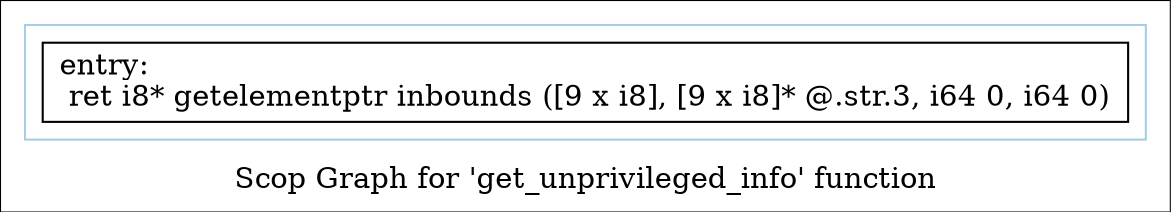 digraph "Scop Graph for 'get_unprivileged_info' function" {
	label="Scop Graph for 'get_unprivileged_info' function";

	Node0x1af8560 [shape=record,label="{entry:\l  ret i8* getelementptr inbounds ([9 x i8], [9 x i8]* @.str.3, i64 0, i64 0)\l}"];
	colorscheme = "paired12"
        subgraph cluster_0x1acc470 {
          label = "";
          style = solid;
          color = 1
          Node0x1af8560;
        }
}
